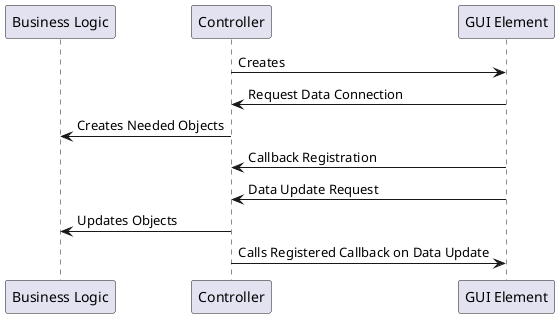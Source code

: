 @startuml
'https://plantuml.com/sequence-diagram

participant Controller order 2
participant "Business Logic" as BL order 1
participant "GUI Element" as GUI order 3

Controller -> GUI: Creates
GUI -> Controller: Request Data Connection
Controller -> BL: Creates Needed Objects
GUI -> Controller: Callback Registration
GUI -> Controller: Data Update Request
Controller -> BL: Updates Objects
Controller -> GUI: Calls Registered Callback on Data Update

@enduml